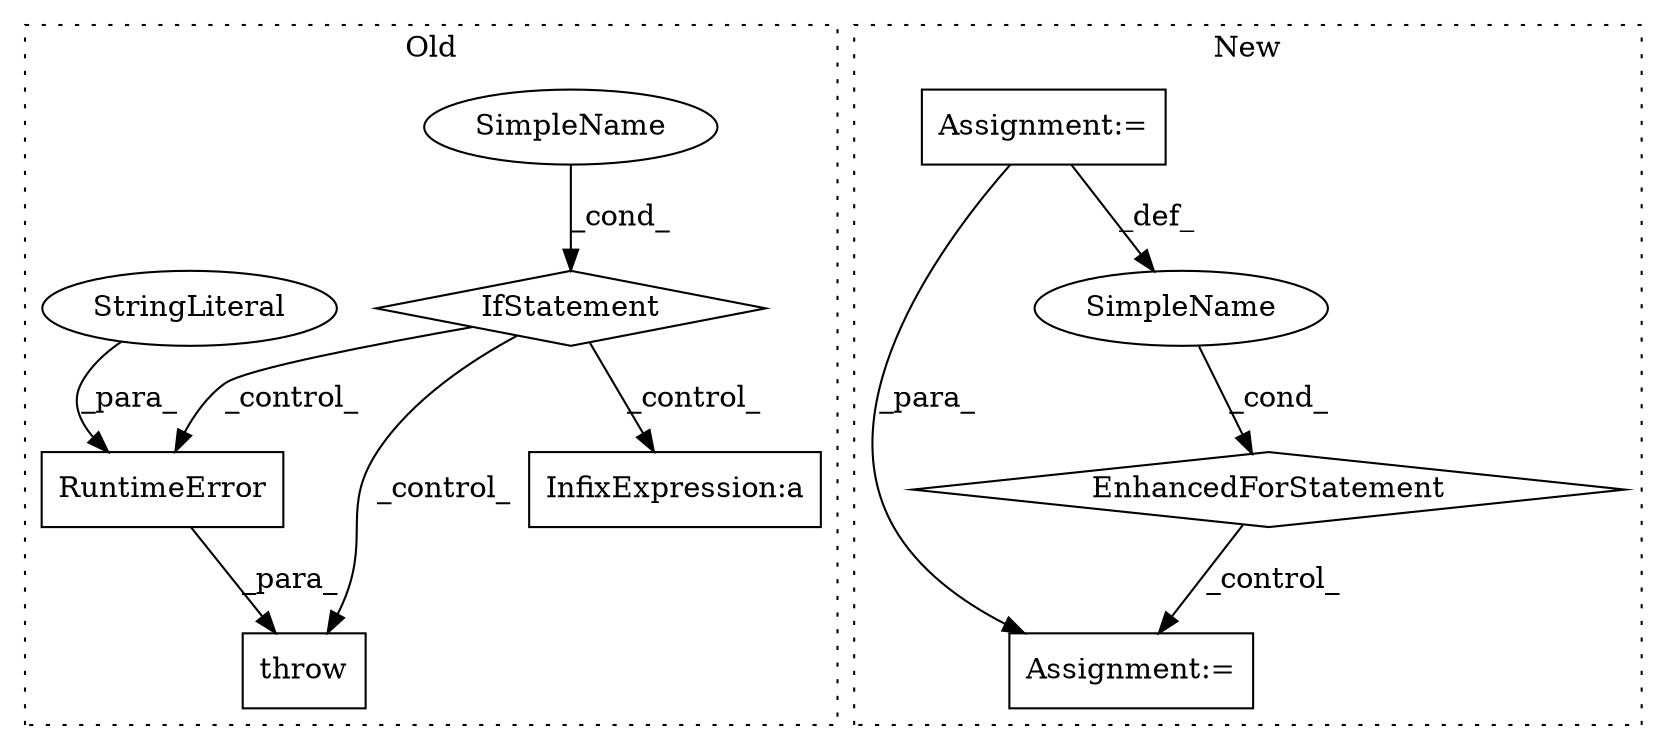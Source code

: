 digraph G {
subgraph cluster0 {
1 [label="RuntimeError" a="32" s="3579,3635" l="13,1" shape="box"];
3 [label="throw" a="53" s="3573" l="6" shape="box"];
5 [label="IfStatement" a="25" s="3543,3563" l="4,2" shape="diamond"];
6 [label="SimpleName" a="42" s="" l="" shape="ellipse"];
7 [label="StringLiteral" a="45" s="3592" l="43" shape="ellipse"];
10 [label="InfixExpression:a" a="27" s="3731" l="3" shape="box"];
label = "Old";
style="dotted";
}
subgraph cluster1 {
2 [label="EnhancedForStatement" a="70" s="7044,7128" l="57,2" shape="diamond"];
4 [label="Assignment:=" a="7" s="7044,7128" l="57,2" shape="box"];
8 [label="Assignment:=" a="7" s="7143" l="2" shape="box"];
9 [label="SimpleName" a="42" s="7105" l="1" shape="ellipse"];
label = "New";
style="dotted";
}
1 -> 3 [label="_para_"];
2 -> 8 [label="_control_"];
4 -> 9 [label="_def_"];
4 -> 8 [label="_para_"];
5 -> 10 [label="_control_"];
5 -> 1 [label="_control_"];
5 -> 3 [label="_control_"];
6 -> 5 [label="_cond_"];
7 -> 1 [label="_para_"];
9 -> 2 [label="_cond_"];
}